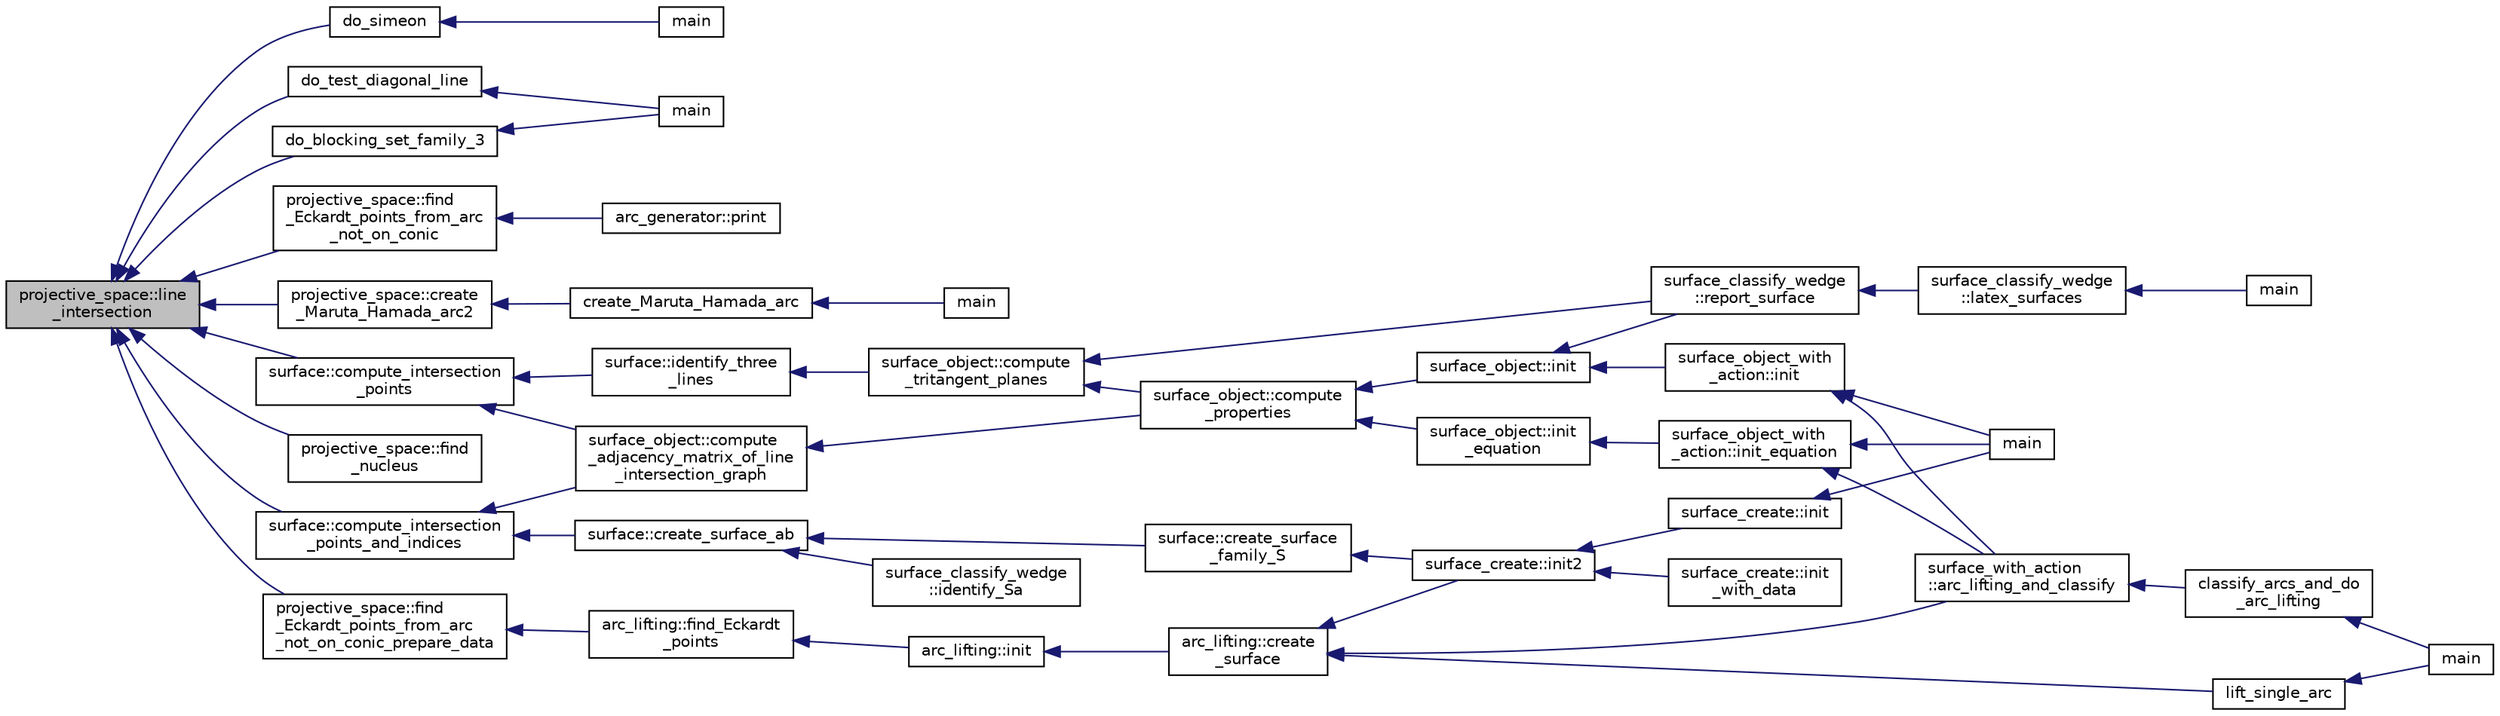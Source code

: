 digraph "projective_space::line_intersection"
{
  edge [fontname="Helvetica",fontsize="10",labelfontname="Helvetica",labelfontsize="10"];
  node [fontname="Helvetica",fontsize="10",shape=record];
  rankdir="LR";
  Node2210 [label="projective_space::line\l_intersection",height=0.2,width=0.4,color="black", fillcolor="grey75", style="filled", fontcolor="black"];
  Node2210 -> Node2211 [dir="back",color="midnightblue",fontsize="10",style="solid",fontname="Helvetica"];
  Node2211 [label="do_simeon",height=0.2,width=0.4,color="black", fillcolor="white", style="filled",URL="$d5/d13/simeon_8_c.html#a36cf3f9cb484fa44da7a7dfcbe9385d0"];
  Node2211 -> Node2212 [dir="back",color="midnightblue",fontsize="10",style="solid",fontname="Helvetica"];
  Node2212 [label="main",height=0.2,width=0.4,color="black", fillcolor="white", style="filled",URL="$d5/d13/simeon_8_c.html#ae66f6b31b5ad750f1fe042a706a4e3d4"];
  Node2210 -> Node2213 [dir="back",color="midnightblue",fontsize="10",style="solid",fontname="Helvetica"];
  Node2213 [label="do_blocking_set_family_3",height=0.2,width=0.4,color="black", fillcolor="white", style="filled",URL="$d4/d67/geometry_8h.html#ae952cf1470f33232439be751e56a07b3"];
  Node2213 -> Node2214 [dir="back",color="midnightblue",fontsize="10",style="solid",fontname="Helvetica"];
  Node2214 [label="main",height=0.2,width=0.4,color="black", fillcolor="white", style="filled",URL="$d0/d2f/process_8_c.html#a3c04138a5bfe5d72780bb7e82a18e627"];
  Node2210 -> Node2215 [dir="back",color="midnightblue",fontsize="10",style="solid",fontname="Helvetica"];
  Node2215 [label="do_test_diagonal_line",height=0.2,width=0.4,color="black", fillcolor="white", style="filled",URL="$d4/d67/geometry_8h.html#a031abbb55d1cba39a58b62fd49f1c755"];
  Node2215 -> Node2214 [dir="back",color="midnightblue",fontsize="10",style="solid",fontname="Helvetica"];
  Node2210 -> Node2216 [dir="back",color="midnightblue",fontsize="10",style="solid",fontname="Helvetica"];
  Node2216 [label="projective_space::find\l_Eckardt_points_from_arc\l_not_on_conic",height=0.2,width=0.4,color="black", fillcolor="white", style="filled",URL="$d2/d17/classprojective__space.html#a3b4fbef8fbbeee1af542b6f7c969ed79"];
  Node2216 -> Node2217 [dir="back",color="midnightblue",fontsize="10",style="solid",fontname="Helvetica"];
  Node2217 [label="arc_generator::print",height=0.2,width=0.4,color="black", fillcolor="white", style="filled",URL="$d4/d21/classarc__generator.html#a4ae2e25ba85a60fb2a90a7b4f52675f7"];
  Node2210 -> Node2218 [dir="back",color="midnightblue",fontsize="10",style="solid",fontname="Helvetica"];
  Node2218 [label="projective_space::find\l_Eckardt_points_from_arc\l_not_on_conic_prepare_data",height=0.2,width=0.4,color="black", fillcolor="white", style="filled",URL="$d2/d17/classprojective__space.html#a0fc1d9c2df818d2ffa6750c2cb63c54c"];
  Node2218 -> Node2219 [dir="back",color="midnightblue",fontsize="10",style="solid",fontname="Helvetica"];
  Node2219 [label="arc_lifting::find_Eckardt\l_points",height=0.2,width=0.4,color="black", fillcolor="white", style="filled",URL="$dc/db7/classarc__lifting.html#a70012c92bd78768f5c1c5d14f995147b"];
  Node2219 -> Node2220 [dir="back",color="midnightblue",fontsize="10",style="solid",fontname="Helvetica"];
  Node2220 [label="arc_lifting::init",height=0.2,width=0.4,color="black", fillcolor="white", style="filled",URL="$dc/db7/classarc__lifting.html#a11fc382addd05e0bbe8b0b44dcd4c55e"];
  Node2220 -> Node2221 [dir="back",color="midnightblue",fontsize="10",style="solid",fontname="Helvetica"];
  Node2221 [label="arc_lifting::create\l_surface",height=0.2,width=0.4,color="black", fillcolor="white", style="filled",URL="$dc/db7/classarc__lifting.html#a2b1fd46281de9ff3fef00fc122d39b2b"];
  Node2221 -> Node2222 [dir="back",color="midnightblue",fontsize="10",style="solid",fontname="Helvetica"];
  Node2222 [label="lift_single_arc",height=0.2,width=0.4,color="black", fillcolor="white", style="filled",URL="$d6/dc3/arc__lifting__main_8_c.html#a0bdc148f70112959722a40cf9758d54b"];
  Node2222 -> Node2223 [dir="back",color="midnightblue",fontsize="10",style="solid",fontname="Helvetica"];
  Node2223 [label="main",height=0.2,width=0.4,color="black", fillcolor="white", style="filled",URL="$d6/dc3/arc__lifting__main_8_c.html#a217dbf8b442f20279ea00b898af96f52"];
  Node2221 -> Node2224 [dir="back",color="midnightblue",fontsize="10",style="solid",fontname="Helvetica"];
  Node2224 [label="surface_create::init2",height=0.2,width=0.4,color="black", fillcolor="white", style="filled",URL="$de/da4/classsurface__create.html#a0d600640f7dd62d5a6c36443effdab59"];
  Node2224 -> Node2225 [dir="back",color="midnightblue",fontsize="10",style="solid",fontname="Helvetica"];
  Node2225 [label="surface_create::init\l_with_data",height=0.2,width=0.4,color="black", fillcolor="white", style="filled",URL="$de/da4/classsurface__create.html#a9226f687139676532adb1aa971fbade2"];
  Node2224 -> Node2226 [dir="back",color="midnightblue",fontsize="10",style="solid",fontname="Helvetica"];
  Node2226 [label="surface_create::init",height=0.2,width=0.4,color="black", fillcolor="white", style="filled",URL="$de/da4/classsurface__create.html#ab0db5c12825f778e3caf8aa4da02eb06"];
  Node2226 -> Node2227 [dir="back",color="midnightblue",fontsize="10",style="solid",fontname="Helvetica"];
  Node2227 [label="main",height=0.2,width=0.4,color="black", fillcolor="white", style="filled",URL="$d2/dfa/create__surface__main_8_c.html#a217dbf8b442f20279ea00b898af96f52"];
  Node2221 -> Node2228 [dir="back",color="midnightblue",fontsize="10",style="solid",fontname="Helvetica"];
  Node2228 [label="surface_with_action\l::arc_lifting_and_classify",height=0.2,width=0.4,color="black", fillcolor="white", style="filled",URL="$d8/df9/classsurface__with__action.html#a62a3948f830c59e09ef94937650a07a4"];
  Node2228 -> Node2229 [dir="back",color="midnightblue",fontsize="10",style="solid",fontname="Helvetica"];
  Node2229 [label="classify_arcs_and_do\l_arc_lifting",height=0.2,width=0.4,color="black", fillcolor="white", style="filled",URL="$d6/dc3/arc__lifting__main_8_c.html#afdd7be16f16b8c71e9a72fe5f6a0b59c"];
  Node2229 -> Node2223 [dir="back",color="midnightblue",fontsize="10",style="solid",fontname="Helvetica"];
  Node2210 -> Node2230 [dir="back",color="midnightblue",fontsize="10",style="solid",fontname="Helvetica"];
  Node2230 [label="projective_space::create\l_Maruta_Hamada_arc2",height=0.2,width=0.4,color="black", fillcolor="white", style="filled",URL="$d2/d17/classprojective__space.html#a93c6b6aabfa555ff94fbbcc89d2735be"];
  Node2230 -> Node2231 [dir="back",color="midnightblue",fontsize="10",style="solid",fontname="Helvetica"];
  Node2231 [label="create_Maruta_Hamada_arc",height=0.2,width=0.4,color="black", fillcolor="white", style="filled",URL="$d4/d67/geometry_8h.html#a788e7323142bf5f6ded51abe84dba9bf"];
  Node2231 -> Node2232 [dir="back",color="midnightblue",fontsize="10",style="solid",fontname="Helvetica"];
  Node2232 [label="main",height=0.2,width=0.4,color="black", fillcolor="white", style="filled",URL="$d4/d6e/make__something_8_c.html#a217dbf8b442f20279ea00b898af96f52"];
  Node2210 -> Node2233 [dir="back",color="midnightblue",fontsize="10",style="solid",fontname="Helvetica"];
  Node2233 [label="projective_space::find\l_nucleus",height=0.2,width=0.4,color="black", fillcolor="white", style="filled",URL="$d2/d17/classprojective__space.html#ab4caadd4ae0323c37cc2f26cfb1194cc"];
  Node2210 -> Node2234 [dir="back",color="midnightblue",fontsize="10",style="solid",fontname="Helvetica"];
  Node2234 [label="surface::compute_intersection\l_points",height=0.2,width=0.4,color="black", fillcolor="white", style="filled",URL="$d5/d88/classsurface.html#a496b99c021b2546b0e610105d56bb549"];
  Node2234 -> Node2235 [dir="back",color="midnightblue",fontsize="10",style="solid",fontname="Helvetica"];
  Node2235 [label="surface::identify_three\l_lines",height=0.2,width=0.4,color="black", fillcolor="white", style="filled",URL="$d5/d88/classsurface.html#a0fcc6b1b40c0be423e45efbef7ee52c6"];
  Node2235 -> Node2236 [dir="back",color="midnightblue",fontsize="10",style="solid",fontname="Helvetica"];
  Node2236 [label="surface_object::compute\l_tritangent_planes",height=0.2,width=0.4,color="black", fillcolor="white", style="filled",URL="$df/df8/classsurface__object.html#ae6d924af993146400e0e484e41def0ab"];
  Node2236 -> Node2237 [dir="back",color="midnightblue",fontsize="10",style="solid",fontname="Helvetica"];
  Node2237 [label="surface_object::compute\l_properties",height=0.2,width=0.4,color="black", fillcolor="white", style="filled",URL="$df/df8/classsurface__object.html#ad6c02c3c1432f8adfe49932041ce1b20"];
  Node2237 -> Node2238 [dir="back",color="midnightblue",fontsize="10",style="solid",fontname="Helvetica"];
  Node2238 [label="surface_object::init\l_equation",height=0.2,width=0.4,color="black", fillcolor="white", style="filled",URL="$df/df8/classsurface__object.html#afd4f4d1accbf361897374bd18d571913"];
  Node2238 -> Node2239 [dir="back",color="midnightblue",fontsize="10",style="solid",fontname="Helvetica"];
  Node2239 [label="surface_object_with\l_action::init_equation",height=0.2,width=0.4,color="black", fillcolor="white", style="filled",URL="$db/d28/classsurface__object__with__action.html#a310ce4189e50545dd67fa3652b8fd160"];
  Node2239 -> Node2227 [dir="back",color="midnightblue",fontsize="10",style="solid",fontname="Helvetica"];
  Node2239 -> Node2228 [dir="back",color="midnightblue",fontsize="10",style="solid",fontname="Helvetica"];
  Node2237 -> Node2240 [dir="back",color="midnightblue",fontsize="10",style="solid",fontname="Helvetica"];
  Node2240 [label="surface_object::init",height=0.2,width=0.4,color="black", fillcolor="white", style="filled",URL="$df/df8/classsurface__object.html#ae51d9ac0a3853bc07908ac48ffa6e0d2"];
  Node2240 -> Node2241 [dir="back",color="midnightblue",fontsize="10",style="solid",fontname="Helvetica"];
  Node2241 [label="surface_classify_wedge\l::report_surface",height=0.2,width=0.4,color="black", fillcolor="white", style="filled",URL="$d7/d5c/classsurface__classify__wedge.html#ad577d435c4726d0a35c10b2f8d4ed00c"];
  Node2241 -> Node2242 [dir="back",color="midnightblue",fontsize="10",style="solid",fontname="Helvetica"];
  Node2242 [label="surface_classify_wedge\l::latex_surfaces",height=0.2,width=0.4,color="black", fillcolor="white", style="filled",URL="$d7/d5c/classsurface__classify__wedge.html#a5698763ece48d6f0a605527ca62429c5"];
  Node2242 -> Node2243 [dir="back",color="midnightblue",fontsize="10",style="solid",fontname="Helvetica"];
  Node2243 [label="main",height=0.2,width=0.4,color="black", fillcolor="white", style="filled",URL="$df/df8/surface__classify_8_c.html#a217dbf8b442f20279ea00b898af96f52"];
  Node2240 -> Node2244 [dir="back",color="midnightblue",fontsize="10",style="solid",fontname="Helvetica"];
  Node2244 [label="surface_object_with\l_action::init",height=0.2,width=0.4,color="black", fillcolor="white", style="filled",URL="$db/d28/classsurface__object__with__action.html#a65085da19618def3909b0f4bc27cba8a"];
  Node2244 -> Node2227 [dir="back",color="midnightblue",fontsize="10",style="solid",fontname="Helvetica"];
  Node2244 -> Node2228 [dir="back",color="midnightblue",fontsize="10",style="solid",fontname="Helvetica"];
  Node2236 -> Node2241 [dir="back",color="midnightblue",fontsize="10",style="solid",fontname="Helvetica"];
  Node2234 -> Node2245 [dir="back",color="midnightblue",fontsize="10",style="solid",fontname="Helvetica"];
  Node2245 [label="surface_object::compute\l_adjacency_matrix_of_line\l_intersection_graph",height=0.2,width=0.4,color="black", fillcolor="white", style="filled",URL="$df/df8/classsurface__object.html#aeef0d278d1d82c7af525add5ae85d713"];
  Node2245 -> Node2237 [dir="back",color="midnightblue",fontsize="10",style="solid",fontname="Helvetica"];
  Node2210 -> Node2246 [dir="back",color="midnightblue",fontsize="10",style="solid",fontname="Helvetica"];
  Node2246 [label="surface::compute_intersection\l_points_and_indices",height=0.2,width=0.4,color="black", fillcolor="white", style="filled",URL="$d5/d88/classsurface.html#a620b43a69ca1fa49eb92fea7b6d098a3"];
  Node2246 -> Node2247 [dir="back",color="midnightblue",fontsize="10",style="solid",fontname="Helvetica"];
  Node2247 [label="surface::create_surface_ab",height=0.2,width=0.4,color="black", fillcolor="white", style="filled",URL="$d5/d88/classsurface.html#a9e0834d9fd3ea14957df1944ac40c847"];
  Node2247 -> Node2248 [dir="back",color="midnightblue",fontsize="10",style="solid",fontname="Helvetica"];
  Node2248 [label="surface::create_surface\l_family_S",height=0.2,width=0.4,color="black", fillcolor="white", style="filled",URL="$d5/d88/classsurface.html#a820199c4eab279fad1085a308550fa8f"];
  Node2248 -> Node2224 [dir="back",color="midnightblue",fontsize="10",style="solid",fontname="Helvetica"];
  Node2247 -> Node2249 [dir="back",color="midnightblue",fontsize="10",style="solid",fontname="Helvetica"];
  Node2249 [label="surface_classify_wedge\l::identify_Sa",height=0.2,width=0.4,color="black", fillcolor="white", style="filled",URL="$d7/d5c/classsurface__classify__wedge.html#a8fdc22ea1850bd4da28ace84adb055a6"];
  Node2246 -> Node2245 [dir="back",color="midnightblue",fontsize="10",style="solid",fontname="Helvetica"];
}
